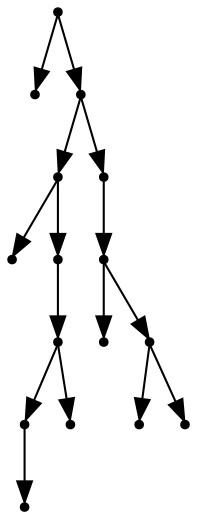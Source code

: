 digraph {
  15 [shape=point];
  0 [shape=point];
  14 [shape=point];
  7 [shape=point];
  1 [shape=point];
  6 [shape=point];
  5 [shape=point];
  3 [shape=point];
  2 [shape=point];
  4 [shape=point];
  13 [shape=point];
  12 [shape=point];
  8 [shape=point];
  11 [shape=point];
  9 [shape=point];
  10 [shape=point];
15 -> 0;
15 -> 14;
14 -> 7;
7 -> 1;
7 -> 6;
6 -> 5;
5 -> 3;
3 -> 2;
5 -> 4;
14 -> 13;
13 -> 12;
12 -> 8;
12 -> 11;
11 -> 9;
11 -> 10;
}
